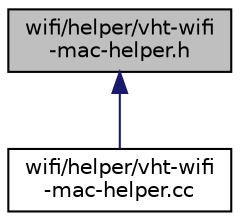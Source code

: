 digraph "wifi/helper/vht-wifi-mac-helper.h"
{
  edge [fontname="Helvetica",fontsize="10",labelfontname="Helvetica",labelfontsize="10"];
  node [fontname="Helvetica",fontsize="10",shape=record];
  Node1 [label="wifi/helper/vht-wifi\l-mac-helper.h",height=0.2,width=0.4,color="black", fillcolor="grey75", style="filled", fontcolor="black"];
  Node1 -> Node2 [dir="back",color="midnightblue",fontsize="10",style="solid"];
  Node2 [label="wifi/helper/vht-wifi\l-mac-helper.cc",height=0.2,width=0.4,color="black", fillcolor="white", style="filled",URL="$d3/d76/vht-wifi-mac-helper_8cc.html"];
}

